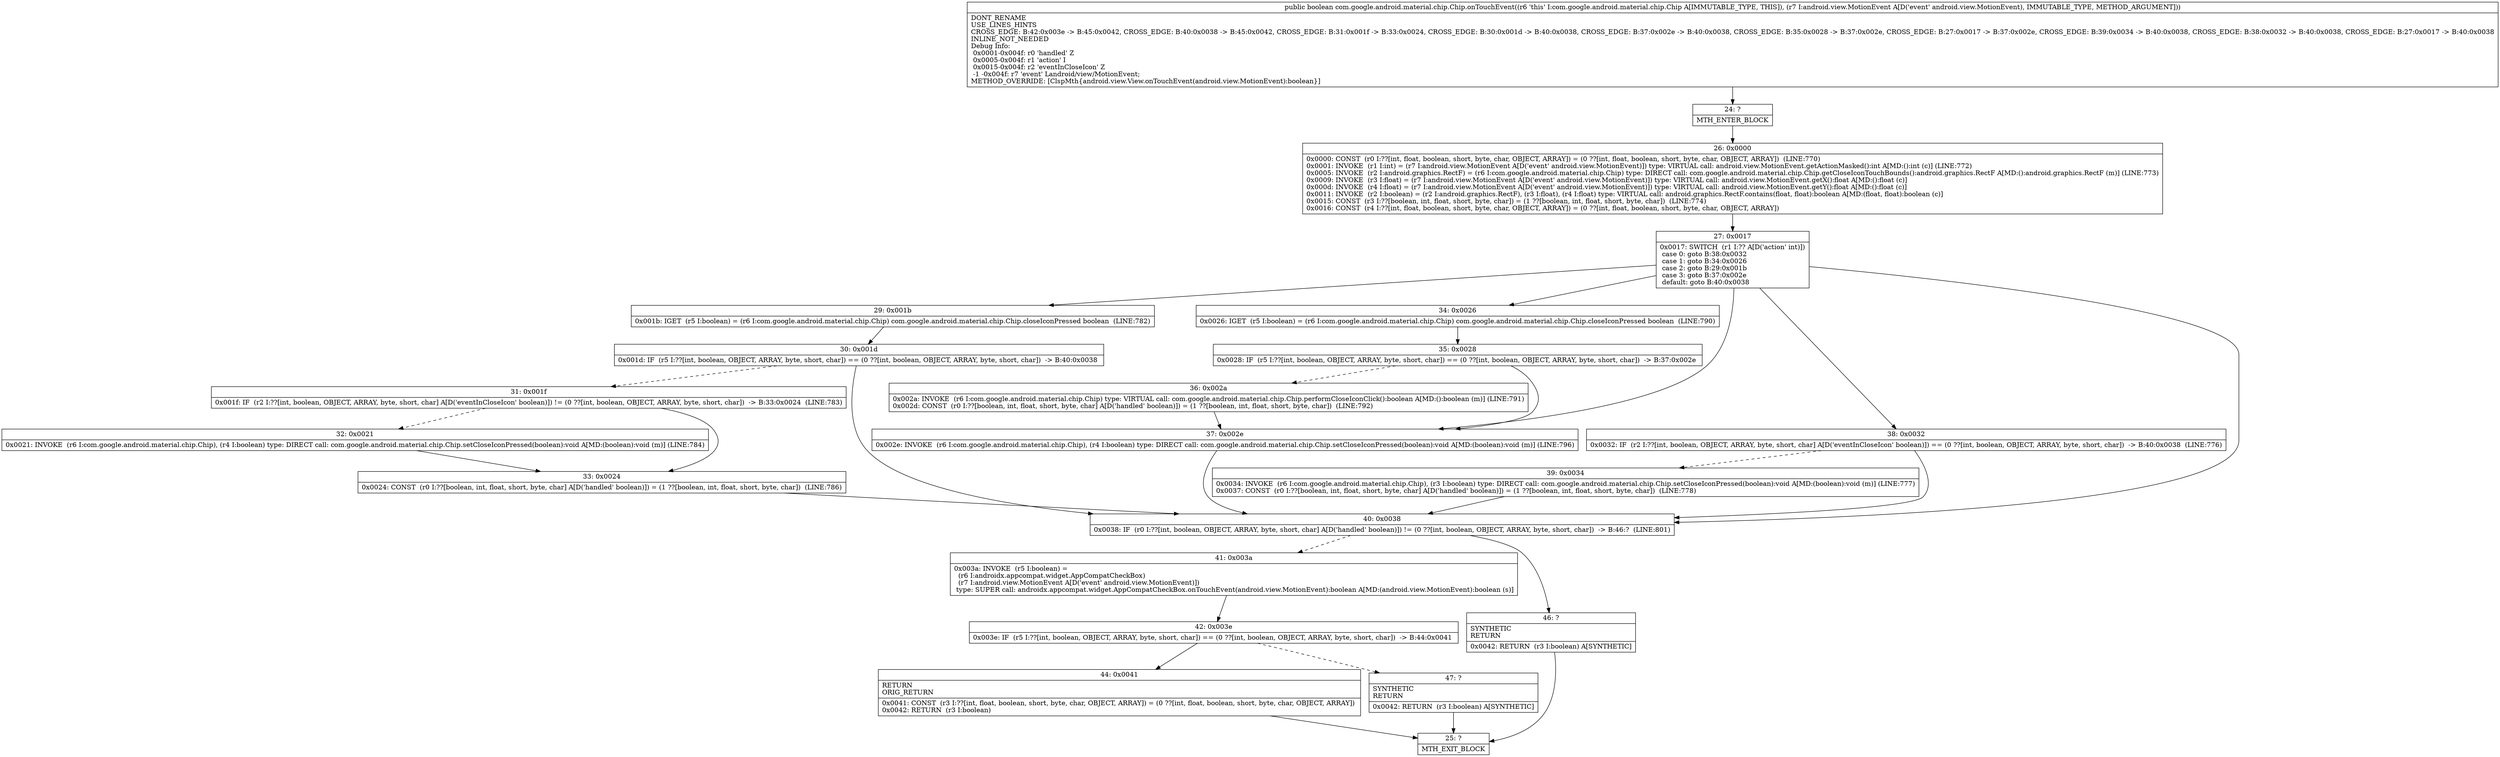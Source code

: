 digraph "CFG forcom.google.android.material.chip.Chip.onTouchEvent(Landroid\/view\/MotionEvent;)Z" {
Node_24 [shape=record,label="{24\:\ ?|MTH_ENTER_BLOCK\l}"];
Node_26 [shape=record,label="{26\:\ 0x0000|0x0000: CONST  (r0 I:??[int, float, boolean, short, byte, char, OBJECT, ARRAY]) = (0 ??[int, float, boolean, short, byte, char, OBJECT, ARRAY])  (LINE:770)\l0x0001: INVOKE  (r1 I:int) = (r7 I:android.view.MotionEvent A[D('event' android.view.MotionEvent)]) type: VIRTUAL call: android.view.MotionEvent.getActionMasked():int A[MD:():int (c)] (LINE:772)\l0x0005: INVOKE  (r2 I:android.graphics.RectF) = (r6 I:com.google.android.material.chip.Chip) type: DIRECT call: com.google.android.material.chip.Chip.getCloseIconTouchBounds():android.graphics.RectF A[MD:():android.graphics.RectF (m)] (LINE:773)\l0x0009: INVOKE  (r3 I:float) = (r7 I:android.view.MotionEvent A[D('event' android.view.MotionEvent)]) type: VIRTUAL call: android.view.MotionEvent.getX():float A[MD:():float (c)]\l0x000d: INVOKE  (r4 I:float) = (r7 I:android.view.MotionEvent A[D('event' android.view.MotionEvent)]) type: VIRTUAL call: android.view.MotionEvent.getY():float A[MD:():float (c)]\l0x0011: INVOKE  (r2 I:boolean) = (r2 I:android.graphics.RectF), (r3 I:float), (r4 I:float) type: VIRTUAL call: android.graphics.RectF.contains(float, float):boolean A[MD:(float, float):boolean (c)]\l0x0015: CONST  (r3 I:??[boolean, int, float, short, byte, char]) = (1 ??[boolean, int, float, short, byte, char])  (LINE:774)\l0x0016: CONST  (r4 I:??[int, float, boolean, short, byte, char, OBJECT, ARRAY]) = (0 ??[int, float, boolean, short, byte, char, OBJECT, ARRAY]) \l}"];
Node_27 [shape=record,label="{27\:\ 0x0017|0x0017: SWITCH  (r1 I:?? A[D('action' int)])\l case 0: goto B:38:0x0032\l case 1: goto B:34:0x0026\l case 2: goto B:29:0x001b\l case 3: goto B:37:0x002e\l default: goto B:40:0x0038 \l}"];
Node_29 [shape=record,label="{29\:\ 0x001b|0x001b: IGET  (r5 I:boolean) = (r6 I:com.google.android.material.chip.Chip) com.google.android.material.chip.Chip.closeIconPressed boolean  (LINE:782)\l}"];
Node_30 [shape=record,label="{30\:\ 0x001d|0x001d: IF  (r5 I:??[int, boolean, OBJECT, ARRAY, byte, short, char]) == (0 ??[int, boolean, OBJECT, ARRAY, byte, short, char])  \-\> B:40:0x0038 \l}"];
Node_31 [shape=record,label="{31\:\ 0x001f|0x001f: IF  (r2 I:??[int, boolean, OBJECT, ARRAY, byte, short, char] A[D('eventInCloseIcon' boolean)]) != (0 ??[int, boolean, OBJECT, ARRAY, byte, short, char])  \-\> B:33:0x0024  (LINE:783)\l}"];
Node_32 [shape=record,label="{32\:\ 0x0021|0x0021: INVOKE  (r6 I:com.google.android.material.chip.Chip), (r4 I:boolean) type: DIRECT call: com.google.android.material.chip.Chip.setCloseIconPressed(boolean):void A[MD:(boolean):void (m)] (LINE:784)\l}"];
Node_33 [shape=record,label="{33\:\ 0x0024|0x0024: CONST  (r0 I:??[boolean, int, float, short, byte, char] A[D('handled' boolean)]) = (1 ??[boolean, int, float, short, byte, char])  (LINE:786)\l}"];
Node_34 [shape=record,label="{34\:\ 0x0026|0x0026: IGET  (r5 I:boolean) = (r6 I:com.google.android.material.chip.Chip) com.google.android.material.chip.Chip.closeIconPressed boolean  (LINE:790)\l}"];
Node_35 [shape=record,label="{35\:\ 0x0028|0x0028: IF  (r5 I:??[int, boolean, OBJECT, ARRAY, byte, short, char]) == (0 ??[int, boolean, OBJECT, ARRAY, byte, short, char])  \-\> B:37:0x002e \l}"];
Node_36 [shape=record,label="{36\:\ 0x002a|0x002a: INVOKE  (r6 I:com.google.android.material.chip.Chip) type: VIRTUAL call: com.google.android.material.chip.Chip.performCloseIconClick():boolean A[MD:():boolean (m)] (LINE:791)\l0x002d: CONST  (r0 I:??[boolean, int, float, short, byte, char] A[D('handled' boolean)]) = (1 ??[boolean, int, float, short, byte, char])  (LINE:792)\l}"];
Node_37 [shape=record,label="{37\:\ 0x002e|0x002e: INVOKE  (r6 I:com.google.android.material.chip.Chip), (r4 I:boolean) type: DIRECT call: com.google.android.material.chip.Chip.setCloseIconPressed(boolean):void A[MD:(boolean):void (m)] (LINE:796)\l}"];
Node_38 [shape=record,label="{38\:\ 0x0032|0x0032: IF  (r2 I:??[int, boolean, OBJECT, ARRAY, byte, short, char] A[D('eventInCloseIcon' boolean)]) == (0 ??[int, boolean, OBJECT, ARRAY, byte, short, char])  \-\> B:40:0x0038  (LINE:776)\l}"];
Node_39 [shape=record,label="{39\:\ 0x0034|0x0034: INVOKE  (r6 I:com.google.android.material.chip.Chip), (r3 I:boolean) type: DIRECT call: com.google.android.material.chip.Chip.setCloseIconPressed(boolean):void A[MD:(boolean):void (m)] (LINE:777)\l0x0037: CONST  (r0 I:??[boolean, int, float, short, byte, char] A[D('handled' boolean)]) = (1 ??[boolean, int, float, short, byte, char])  (LINE:778)\l}"];
Node_40 [shape=record,label="{40\:\ 0x0038|0x0038: IF  (r0 I:??[int, boolean, OBJECT, ARRAY, byte, short, char] A[D('handled' boolean)]) != (0 ??[int, boolean, OBJECT, ARRAY, byte, short, char])  \-\> B:46:?  (LINE:801)\l}"];
Node_41 [shape=record,label="{41\:\ 0x003a|0x003a: INVOKE  (r5 I:boolean) = \l  (r6 I:androidx.appcompat.widget.AppCompatCheckBox)\l  (r7 I:android.view.MotionEvent A[D('event' android.view.MotionEvent)])\l type: SUPER call: androidx.appcompat.widget.AppCompatCheckBox.onTouchEvent(android.view.MotionEvent):boolean A[MD:(android.view.MotionEvent):boolean (s)]\l}"];
Node_42 [shape=record,label="{42\:\ 0x003e|0x003e: IF  (r5 I:??[int, boolean, OBJECT, ARRAY, byte, short, char]) == (0 ??[int, boolean, OBJECT, ARRAY, byte, short, char])  \-\> B:44:0x0041 \l}"];
Node_44 [shape=record,label="{44\:\ 0x0041|RETURN\lORIG_RETURN\l|0x0041: CONST  (r3 I:??[int, float, boolean, short, byte, char, OBJECT, ARRAY]) = (0 ??[int, float, boolean, short, byte, char, OBJECT, ARRAY]) \l0x0042: RETURN  (r3 I:boolean) \l}"];
Node_25 [shape=record,label="{25\:\ ?|MTH_EXIT_BLOCK\l}"];
Node_47 [shape=record,label="{47\:\ ?|SYNTHETIC\lRETURN\l|0x0042: RETURN  (r3 I:boolean) A[SYNTHETIC]\l}"];
Node_46 [shape=record,label="{46\:\ ?|SYNTHETIC\lRETURN\l|0x0042: RETURN  (r3 I:boolean) A[SYNTHETIC]\l}"];
MethodNode[shape=record,label="{public boolean com.google.android.material.chip.Chip.onTouchEvent((r6 'this' I:com.google.android.material.chip.Chip A[IMMUTABLE_TYPE, THIS]), (r7 I:android.view.MotionEvent A[D('event' android.view.MotionEvent), IMMUTABLE_TYPE, METHOD_ARGUMENT]))  | DONT_RENAME\lUSE_LINES_HINTS\lCROSS_EDGE: B:42:0x003e \-\> B:45:0x0042, CROSS_EDGE: B:40:0x0038 \-\> B:45:0x0042, CROSS_EDGE: B:31:0x001f \-\> B:33:0x0024, CROSS_EDGE: B:30:0x001d \-\> B:40:0x0038, CROSS_EDGE: B:37:0x002e \-\> B:40:0x0038, CROSS_EDGE: B:35:0x0028 \-\> B:37:0x002e, CROSS_EDGE: B:27:0x0017 \-\> B:37:0x002e, CROSS_EDGE: B:39:0x0034 \-\> B:40:0x0038, CROSS_EDGE: B:38:0x0032 \-\> B:40:0x0038, CROSS_EDGE: B:27:0x0017 \-\> B:40:0x0038\lINLINE_NOT_NEEDED\lDebug Info:\l  0x0001\-0x004f: r0 'handled' Z\l  0x0005\-0x004f: r1 'action' I\l  0x0015\-0x004f: r2 'eventInCloseIcon' Z\l  \-1 \-0x004f: r7 'event' Landroid\/view\/MotionEvent;\lMETHOD_OVERRIDE: [ClspMth\{android.view.View.onTouchEvent(android.view.MotionEvent):boolean\}]\l}"];
MethodNode -> Node_24;Node_24 -> Node_26;
Node_26 -> Node_27;
Node_27 -> Node_29;
Node_27 -> Node_34;
Node_27 -> Node_37;
Node_27 -> Node_38;
Node_27 -> Node_40;
Node_29 -> Node_30;
Node_30 -> Node_31[style=dashed];
Node_30 -> Node_40;
Node_31 -> Node_32[style=dashed];
Node_31 -> Node_33;
Node_32 -> Node_33;
Node_33 -> Node_40;
Node_34 -> Node_35;
Node_35 -> Node_36[style=dashed];
Node_35 -> Node_37;
Node_36 -> Node_37;
Node_37 -> Node_40;
Node_38 -> Node_39[style=dashed];
Node_38 -> Node_40;
Node_39 -> Node_40;
Node_40 -> Node_41[style=dashed];
Node_40 -> Node_46;
Node_41 -> Node_42;
Node_42 -> Node_44;
Node_42 -> Node_47[style=dashed];
Node_44 -> Node_25;
Node_47 -> Node_25;
Node_46 -> Node_25;
}

